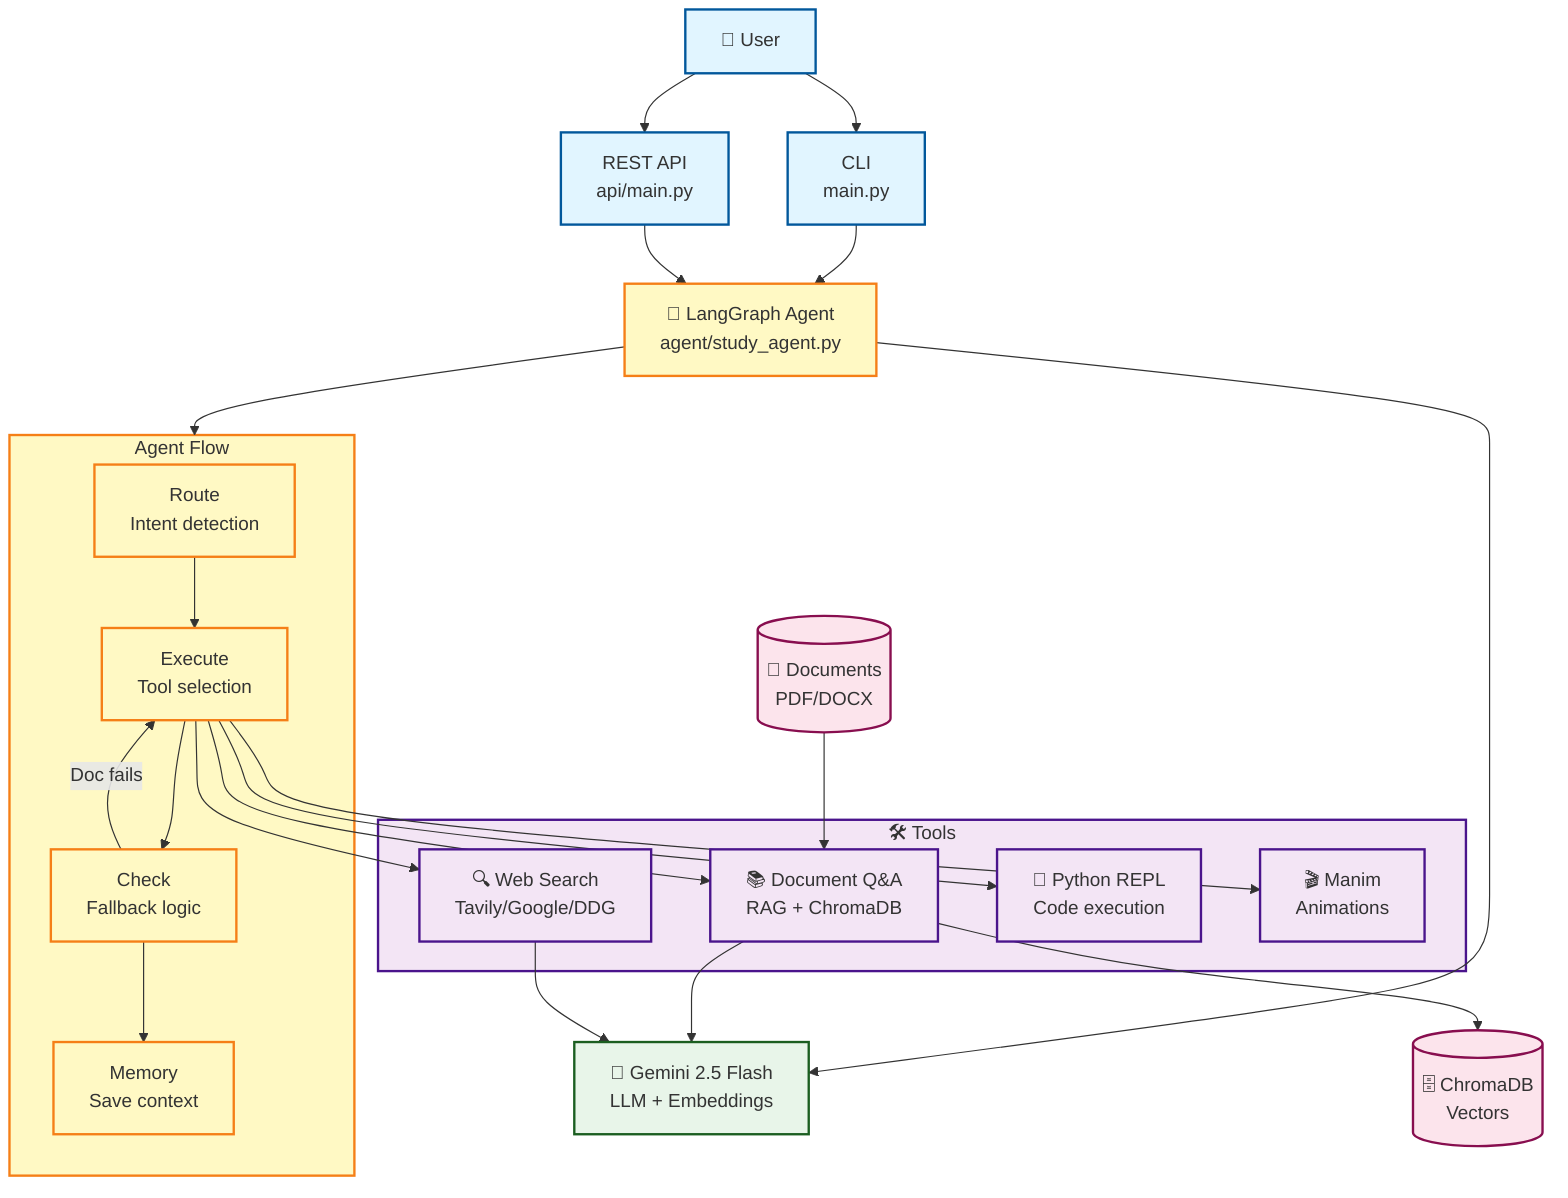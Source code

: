 %% Study & Search Agent - Architecture Diagram
%% LangGraph-powered with autonomous routing and memory
%% Render at: https://mermaid.live/

graph TB
    %% User Interface
    User[👤 User]
    CLI[CLI<br/>main.py]
    API[REST API<br/>api/main.py]
    
    User --> CLI
    User --> API
    
    %% LangGraph Agent
    Agent[🤖 LangGraph Agent<br/>agent/study_agent.py]
    
    CLI --> Agent
    API --> Agent
    
    %% Agent Flow
    subgraph Flow["Agent Flow"]
        Route[Route<br/>Intent detection]
        Execute[Execute<br/>Tool selection]
        Check[Check<br/>Fallback logic]
        Memory[Memory<br/>Save context]
        
        Route --> Execute
        Execute --> Check
        Check -->|Doc fails| Execute
        Check --> Memory
    end
    
    Agent --> Flow
    
    %% Tools
    subgraph Tools["🛠️ Tools"]
        DocQA[📚 Document Q&A<br/>RAG + ChromaDB]
        Web[🔍 Web Search<br/>Tavily/Google/DDG]
        Python[🐍 Python REPL<br/>Code execution]
        Manim[🎬 Manim<br/>Animations]
    end
    
    Execute --> DocQA
    Execute --> Web
    Execute --> Python
    Execute --> Manim
    
    %% LLM
    LLM[🧠 Gemini 2.5 Flash<br/>LLM + Embeddings]
    
    Agent --> LLM
    DocQA --> LLM
    Web --> LLM
    
    %% Data
    Docs[(📁 Documents<br/>PDF/DOCX)]
    VectorDB[(🗄️ ChromaDB<br/>Vectors)]
    
    Docs --> DocQA
    DocQA --> VectorDB
    
    %% Styling
    classDef user fill:#e1f5ff,stroke:#01579b,stroke-width:2px
    classDef agent fill:#fff9c4,stroke:#f57f17,stroke-width:2px
    classDef tool fill:#f3e5f5,stroke:#4a148c,stroke-width:2px
    classDef llm fill:#e8f5e9,stroke:#1b5e20,stroke-width:2px
    classDef data fill:#fce4ec,stroke:#880e4f,stroke-width:2px
    
    class User,CLI,API user
    class Agent,Flow,Route,Execute,Check,Memory agent
    class Tools,DocQA,Web,Python,Manim tool
    class LLM llm
    class Docs,VectorDB data